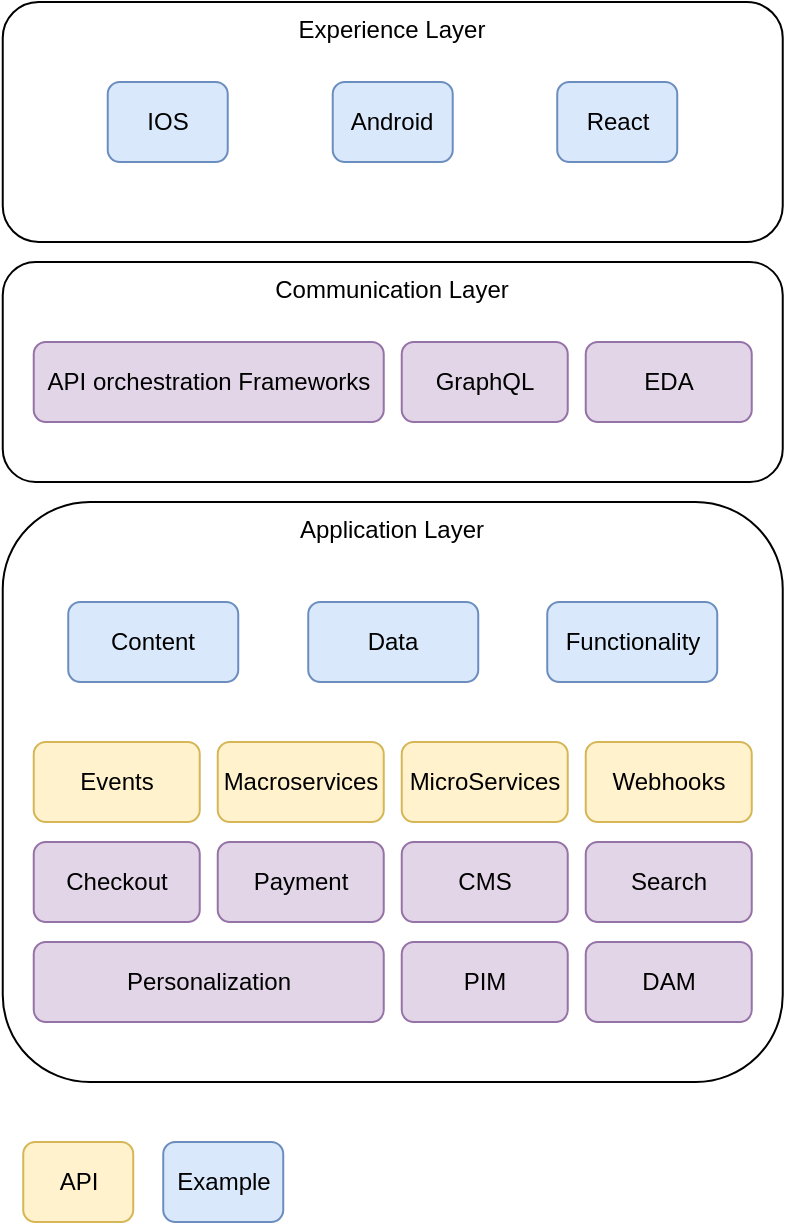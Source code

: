<mxfile version="20.8.16" type="device"><diagram name="Page-1" id="SKdeqWPGD8KoqsDemqsK"><mxGraphModel dx="1235" dy="740" grid="1" gridSize="10" guides="1" tooltips="1" connect="1" arrows="1" fold="1" page="1" pageScale="1" pageWidth="850" pageHeight="1100" math="0" shadow="0"><root><mxCell id="0"/><mxCell id="1" parent="0"/><mxCell id="3xt2tD9GxdmYvA2GagAg-1" value="Experience Layer" style="rounded=1;whiteSpace=wrap;html=1;verticalAlign=top;" vertex="1" parent="1"><mxGeometry x="60.37" width="390" height="120" as="geometry"/></mxCell><mxCell id="3xt2tD9GxdmYvA2GagAg-2" value="Application Layer" style="rounded=1;whiteSpace=wrap;html=1;verticalAlign=top;" vertex="1" parent="1"><mxGeometry x="60.37" y="250" width="390" height="290" as="geometry"/></mxCell><mxCell id="3xt2tD9GxdmYvA2GagAg-3" value="IOS" style="rounded=1;whiteSpace=wrap;html=1;fillColor=#dae8fc;strokeColor=#6c8ebf;" vertex="1" parent="1"><mxGeometry x="112.87" y="40" width="60" height="40" as="geometry"/></mxCell><mxCell id="3xt2tD9GxdmYvA2GagAg-4" value="Android" style="rounded=1;whiteSpace=wrap;html=1;fillColor=#dae8fc;strokeColor=#6c8ebf;" vertex="1" parent="1"><mxGeometry x="225.37" y="40" width="60" height="40" as="geometry"/></mxCell><mxCell id="3xt2tD9GxdmYvA2GagAg-5" value="React" style="rounded=1;whiteSpace=wrap;html=1;fillColor=#dae8fc;strokeColor=#6c8ebf;" vertex="1" parent="1"><mxGeometry x="337.62" y="40" width="60" height="40" as="geometry"/></mxCell><mxCell id="3xt2tD9GxdmYvA2GagAg-6" value="Content" style="rounded=1;whiteSpace=wrap;html=1;fillColor=#dae8fc;strokeColor=#6c8ebf;" vertex="1" parent="1"><mxGeometry x="93.12" y="300" width="85" height="40" as="geometry"/></mxCell><mxCell id="3xt2tD9GxdmYvA2GagAg-7" value="Data" style="rounded=1;whiteSpace=wrap;html=1;fillColor=#dae8fc;strokeColor=#6c8ebf;" vertex="1" parent="1"><mxGeometry x="213.12" y="300" width="85" height="40" as="geometry"/></mxCell><mxCell id="3xt2tD9GxdmYvA2GagAg-8" value="Functionality" style="rounded=1;whiteSpace=wrap;html=1;fillColor=#dae8fc;strokeColor=#6c8ebf;" vertex="1" parent="1"><mxGeometry x="332.62" y="300" width="85" height="40" as="geometry"/></mxCell><mxCell id="3xt2tD9GxdmYvA2GagAg-9" value="API" style="rounded=1;whiteSpace=wrap;html=1;fillColor=#fff2cc;strokeColor=#d6b656;" vertex="1" parent="1"><mxGeometry x="70.62" y="570" width="55" height="40" as="geometry"/></mxCell><mxCell id="3xt2tD9GxdmYvA2GagAg-10" value="MicroServices" style="rounded=1;whiteSpace=wrap;html=1;fillColor=#fff2cc;strokeColor=#d6b656;" vertex="1" parent="1"><mxGeometry x="259.87" y="370" width="83" height="40" as="geometry"/></mxCell><mxCell id="3xt2tD9GxdmYvA2GagAg-11" value="Macroservices" style="rounded=1;whiteSpace=wrap;html=1;fillColor=#fff2cc;strokeColor=#d6b656;" vertex="1" parent="1"><mxGeometry x="167.87" y="370" width="83" height="40" as="geometry"/></mxCell><mxCell id="3xt2tD9GxdmYvA2GagAg-12" value="Events" style="rounded=1;whiteSpace=wrap;html=1;fillColor=#fff2cc;strokeColor=#d6b656;" vertex="1" parent="1"><mxGeometry x="75.87" y="370" width="83" height="40" as="geometry"/></mxCell><mxCell id="3xt2tD9GxdmYvA2GagAg-13" value="Webhooks" style="rounded=1;whiteSpace=wrap;html=1;fillColor=#fff2cc;strokeColor=#d6b656;" vertex="1" parent="1"><mxGeometry x="351.87" y="370" width="83" height="40" as="geometry"/></mxCell><mxCell id="3xt2tD9GxdmYvA2GagAg-14" value="Example" style="rounded=1;whiteSpace=wrap;html=1;fillColor=#dae8fc;strokeColor=#6c8ebf;" vertex="1" parent="1"><mxGeometry x="140.62" y="570" width="60" height="40" as="geometry"/></mxCell><mxCell id="3xt2tD9GxdmYvA2GagAg-16" value="Checkout" style="rounded=1;whiteSpace=wrap;html=1;fillColor=#e1d5e7;strokeColor=#9673a6;" vertex="1" parent="1"><mxGeometry x="75.87" y="420" width="83" height="40" as="geometry"/></mxCell><mxCell id="3xt2tD9GxdmYvA2GagAg-17" value="Payment" style="rounded=1;whiteSpace=wrap;html=1;fillColor=#e1d5e7;strokeColor=#9673a6;" vertex="1" parent="1"><mxGeometry x="167.87" y="420" width="83" height="40" as="geometry"/></mxCell><mxCell id="3xt2tD9GxdmYvA2GagAg-18" value="CMS" style="rounded=1;whiteSpace=wrap;html=1;fillColor=#e1d5e7;strokeColor=#9673a6;" vertex="1" parent="1"><mxGeometry x="259.87" y="420" width="83" height="40" as="geometry"/></mxCell><mxCell id="3xt2tD9GxdmYvA2GagAg-19" value="Search" style="rounded=1;whiteSpace=wrap;html=1;fillColor=#e1d5e7;strokeColor=#9673a6;" vertex="1" parent="1"><mxGeometry x="351.87" y="420" width="83" height="40" as="geometry"/></mxCell><mxCell id="3xt2tD9GxdmYvA2GagAg-20" value="Personalization" style="rounded=1;whiteSpace=wrap;html=1;fillColor=#e1d5e7;strokeColor=#9673a6;" vertex="1" parent="1"><mxGeometry x="75.87" y="470" width="175" height="40" as="geometry"/></mxCell><mxCell id="3xt2tD9GxdmYvA2GagAg-21" value="PIM" style="rounded=1;whiteSpace=wrap;html=1;fillColor=#e1d5e7;strokeColor=#9673a6;" vertex="1" parent="1"><mxGeometry x="259.87" y="470" width="83" height="40" as="geometry"/></mxCell><mxCell id="3xt2tD9GxdmYvA2GagAg-22" value="DAM" style="rounded=1;whiteSpace=wrap;html=1;fillColor=#e1d5e7;strokeColor=#9673a6;" vertex="1" parent="1"><mxGeometry x="351.87" y="470" width="83" height="40" as="geometry"/></mxCell><mxCell id="3xt2tD9GxdmYvA2GagAg-23" value="Communication Layer" style="rounded=1;whiteSpace=wrap;html=1;verticalAlign=top;" vertex="1" parent="1"><mxGeometry x="60.37" y="130" width="390" height="110" as="geometry"/></mxCell><mxCell id="3xt2tD9GxdmYvA2GagAg-35" value="API orchestration Frameworks" style="rounded=1;whiteSpace=wrap;html=1;fillColor=#e1d5e7;strokeColor=#9673a6;" vertex="1" parent="1"><mxGeometry x="75.87" y="170" width="175" height="40" as="geometry"/></mxCell><mxCell id="3xt2tD9GxdmYvA2GagAg-36" value="GraphQL" style="rounded=1;whiteSpace=wrap;html=1;fillColor=#e1d5e7;strokeColor=#9673a6;" vertex="1" parent="1"><mxGeometry x="259.87" y="170" width="83" height="40" as="geometry"/></mxCell><mxCell id="3xt2tD9GxdmYvA2GagAg-37" value="EDA" style="rounded=1;whiteSpace=wrap;html=1;fillColor=#e1d5e7;strokeColor=#9673a6;" vertex="1" parent="1"><mxGeometry x="351.87" y="170" width="83" height="40" as="geometry"/></mxCell></root></mxGraphModel></diagram></mxfile>